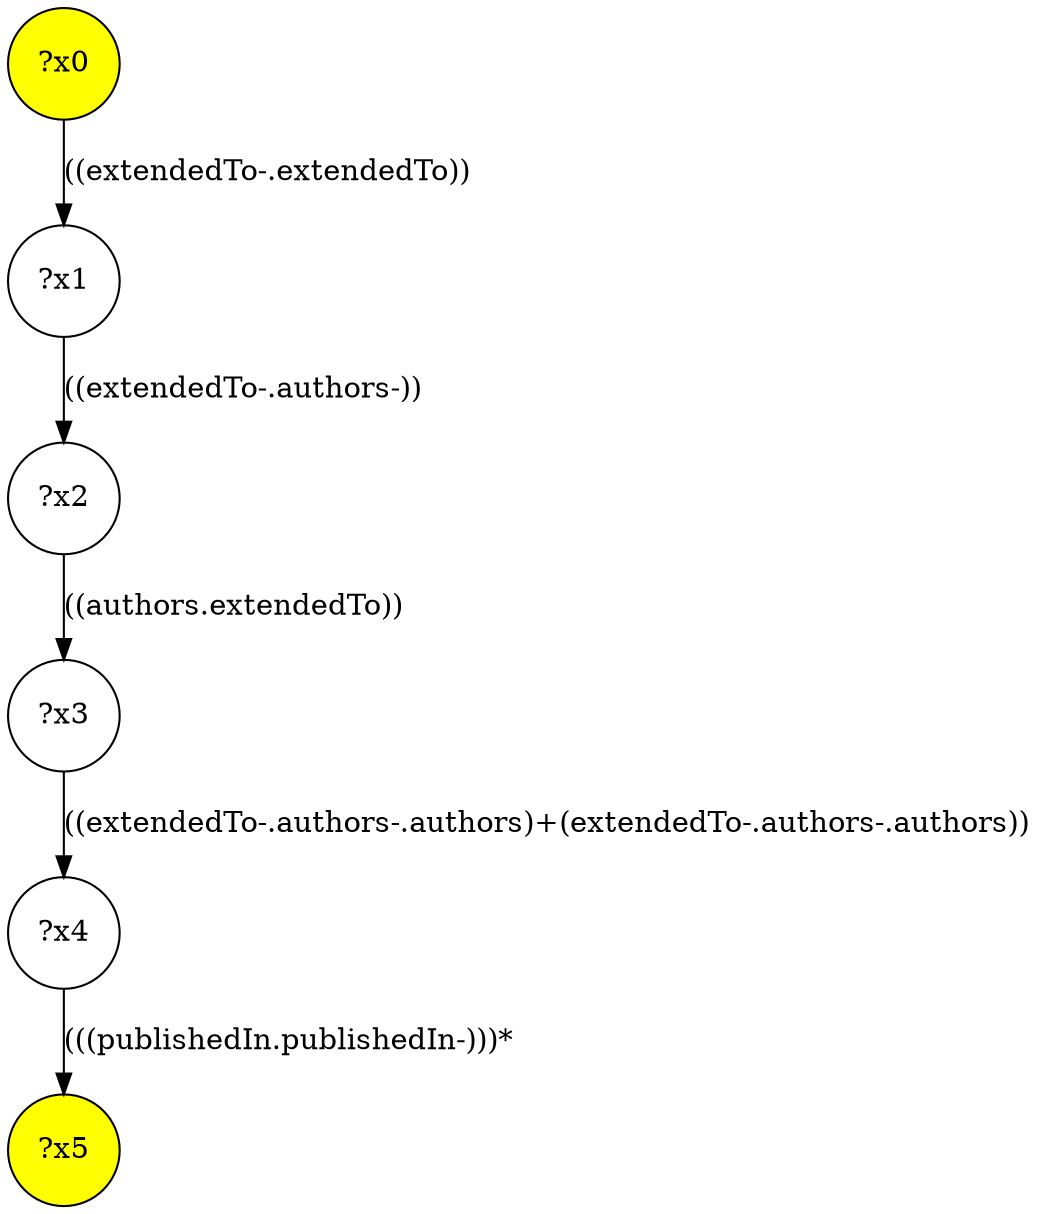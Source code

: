digraph g {
	x0 [fillcolor="yellow", style="filled," shape=circle, label="?x0"];
	x5 [fillcolor="yellow", style="filled," shape=circle, label="?x5"];
	x1 [shape=circle, label="?x1"];
	x0 -> x1 [label="((extendedTo-.extendedTo))"];
	x2 [shape=circle, label="?x2"];
	x1 -> x2 [label="((extendedTo-.authors-))"];
	x3 [shape=circle, label="?x3"];
	x2 -> x3 [label="((authors.extendedTo))"];
	x4 [shape=circle, label="?x4"];
	x3 -> x4 [label="((extendedTo-.authors-.authors)+(extendedTo-.authors-.authors))"];
	x4 -> x5 [label="(((publishedIn.publishedIn-)))*"];
}
